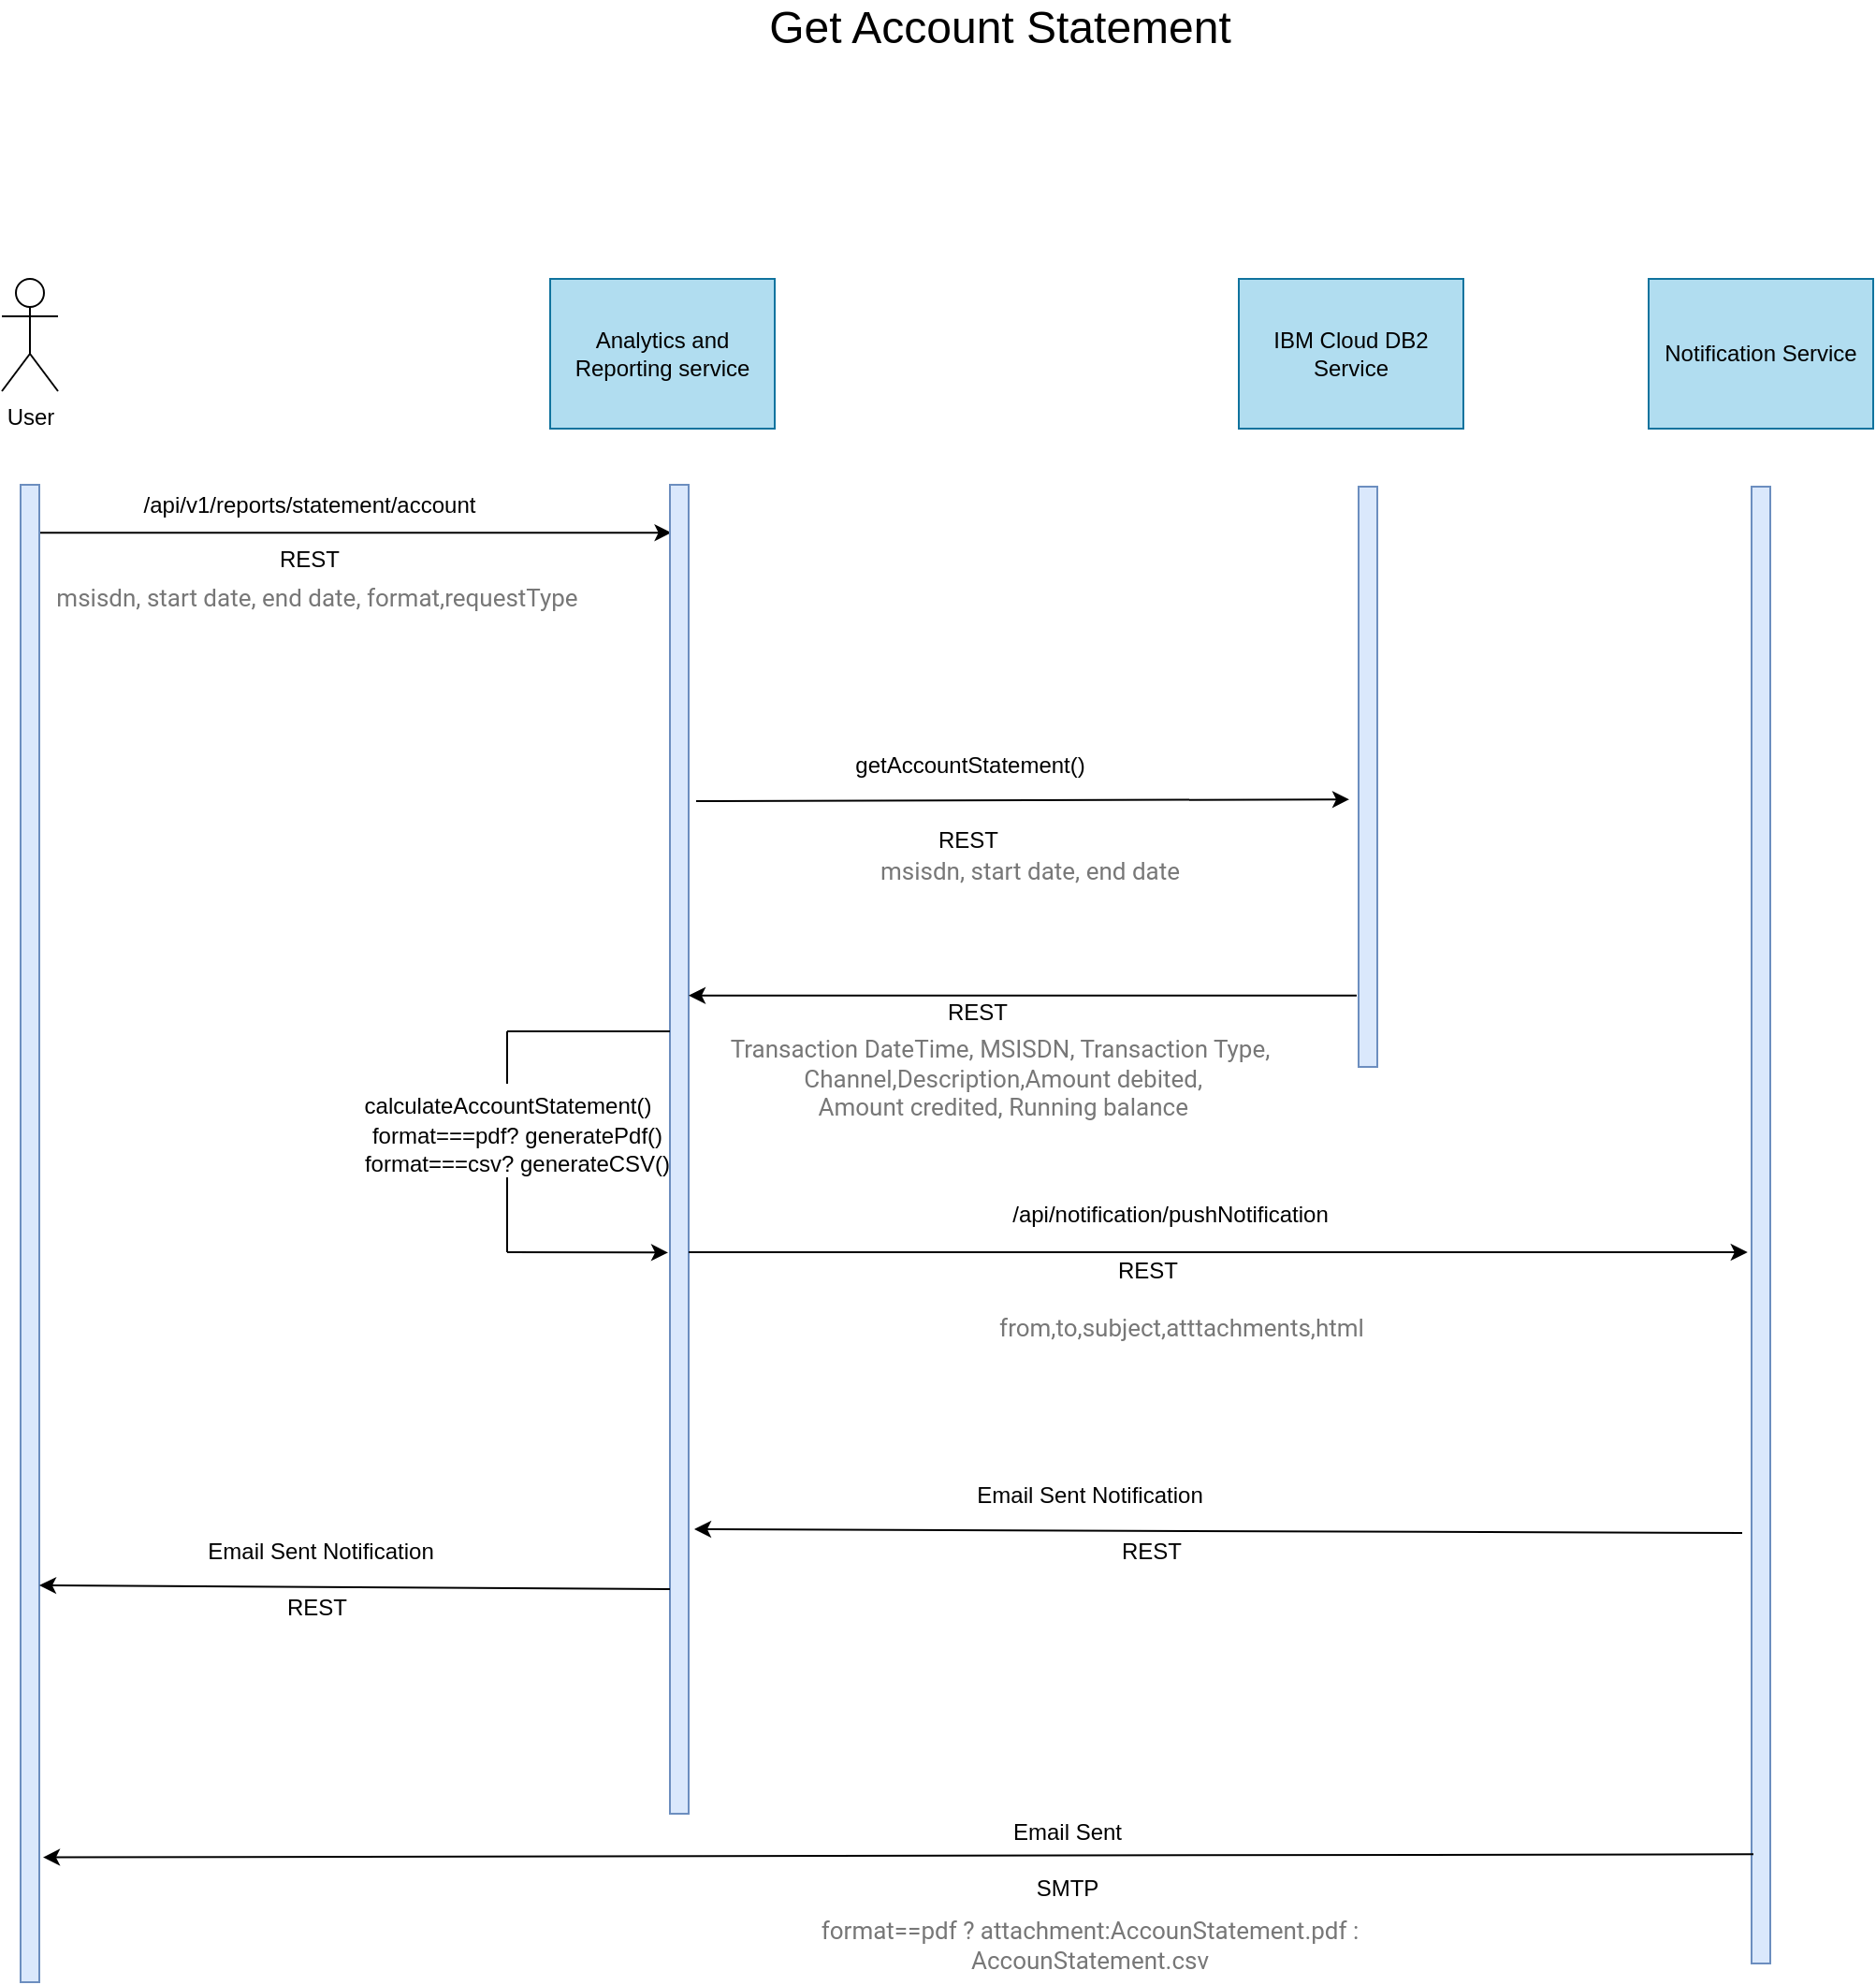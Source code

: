 <mxfile version="13.7.1" type="device"><diagram id="_PWsb3Hp9DCBzWkDlzBO" name="getAccountBalance"><mxGraphModel dx="1186" dy="1942" grid="1" gridSize="10" guides="1" tooltips="1" connect="1" arrows="1" fold="1" page="1" pageScale="1" pageWidth="827" pageHeight="1169" math="0" shadow="0"><root><mxCell id="2ZHaPjhBb1C0ohGX3f1B-0"/><mxCell id="2ZHaPjhBb1C0ohGX3f1B-1" parent="2ZHaPjhBb1C0ohGX3f1B-0"/><mxCell id="2ZHaPjhBb1C0ohGX3f1B-2" value="&lt;font style=&quot;font-size: 24px&quot;&gt;Get Account Statement&lt;br&gt;&lt;br&gt;&lt;/font&gt;" style="text;html=1;align=center;verticalAlign=middle;resizable=0;points=[];autosize=1;" parent="2ZHaPjhBb1C0ohGX3f1B-1" vertex="1"><mxGeometry x="653" y="-1050" width="260" height="40" as="geometry"/></mxCell><mxCell id="2ZHaPjhBb1C0ohGX3f1B-4" value="Analytics and Reporting service" style="rounded=0;whiteSpace=wrap;html=1;fillColor=#b1ddf0;strokeColor=#10739e;" parent="2ZHaPjhBb1C0ohGX3f1B-1" vertex="1"><mxGeometry x="543" y="-910" width="120" height="80" as="geometry"/></mxCell><mxCell id="2ZHaPjhBb1C0ohGX3f1B-12" value="" style="endArrow=classic;html=1;entryX=0.08;entryY=0.08;entryDx=0;entryDy=0;entryPerimeter=0;" parent="2ZHaPjhBb1C0ohGX3f1B-1" edge="1"><mxGeometry width="50" height="50" relative="1" as="geometry"><mxPoint x="270" y="-774.4" as="sourcePoint"/><mxPoint x="607.8" y="-774.4" as="targetPoint"/></mxGeometry></mxCell><mxCell id="2ZHaPjhBb1C0ohGX3f1B-21" value="" style="html=1;points=[];perimeter=orthogonalPerimeter;align=center;fillColor=#dae8fc;strokeColor=#6c8ebf;" parent="2ZHaPjhBb1C0ohGX3f1B-1" vertex="1"><mxGeometry x="607" y="-800" width="10" height="710" as="geometry"/></mxCell><mxCell id="2ZHaPjhBb1C0ohGX3f1B-22" value="" style="html=1;points=[];perimeter=orthogonalPerimeter;align=center;fillColor=#dae8fc;strokeColor=#6c8ebf;" parent="2ZHaPjhBb1C0ohGX3f1B-1" vertex="1"><mxGeometry x="260" y="-800" width="10" height="800" as="geometry"/></mxCell><mxCell id="2ZHaPjhBb1C0ohGX3f1B-24" value="REST" style="text;html=1;align=center;verticalAlign=middle;resizable=0;points=[];autosize=1;" parent="2ZHaPjhBb1C0ohGX3f1B-1" vertex="1"><mxGeometry x="389" y="-770" width="50" height="20" as="geometry"/></mxCell><mxCell id="KAHtXUjT5dyIFF6U3BDo-0" value="/api/v1/reports/statement/account" style="text;html=1;align=center;verticalAlign=middle;resizable=0;points=[];autosize=1;" parent="2ZHaPjhBb1C0ohGX3f1B-1" vertex="1"><mxGeometry x="319" y="-799" width="190" height="20" as="geometry"/></mxCell><mxCell id="bUHIaAt5FKMswk-X3FDA-6" value="&lt;font color=&quot;#777777&quot; face=&quot;Roboto, RobotoDraft, Helvetica, Arial, sans-serif&quot;&gt;&lt;span style=&quot;font-size: 13px ; background-color: rgb(255 , 255 , 255)&quot;&gt;msisdn, start date, end date, format,requestType&lt;/span&gt;&lt;/font&gt;" style="text;html=1;align=center;verticalAlign=middle;resizable=0;points=[];autosize=1;rotation=0;" parent="2ZHaPjhBb1C0ohGX3f1B-1" vertex="1"><mxGeometry x="273" y="-750" width="290" height="20" as="geometry"/></mxCell><mxCell id="bUHIaAt5FKMswk-X3FDA-7" value="IBM Cloud DB2 Service" style="rounded=0;whiteSpace=wrap;html=1;fillColor=#b1ddf0;strokeColor=#10739e;" parent="2ZHaPjhBb1C0ohGX3f1B-1" vertex="1"><mxGeometry x="911" y="-910" width="120" height="80" as="geometry"/></mxCell><mxCell id="bUHIaAt5FKMswk-X3FDA-8" value="" style="endArrow=classic;html=1;entryX=-0.5;entryY=0.539;entryDx=0;entryDy=0;entryPerimeter=0;" parent="2ZHaPjhBb1C0ohGX3f1B-1" target="bUHIaAt5FKMswk-X3FDA-14" edge="1"><mxGeometry width="50" height="50" relative="1" as="geometry"><mxPoint x="621" y="-631" as="sourcePoint"/><mxPoint x="964" y="-629" as="targetPoint"/></mxGeometry></mxCell><mxCell id="bUHIaAt5FKMswk-X3FDA-9" value="REST" style="text;html=1;align=center;verticalAlign=middle;resizable=0;points=[];autosize=1;" parent="2ZHaPjhBb1C0ohGX3f1B-1" vertex="1"><mxGeometry x="746" y="-528" width="50" height="20" as="geometry"/></mxCell><mxCell id="bUHIaAt5FKMswk-X3FDA-14" value="" style="html=1;points=[];perimeter=orthogonalPerimeter;align=center;fillColor=#dae8fc;strokeColor=#6c8ebf;" parent="2ZHaPjhBb1C0ohGX3f1B-1" vertex="1"><mxGeometry x="975" y="-799" width="10" height="310" as="geometry"/></mxCell><mxCell id="bUHIaAt5FKMswk-X3FDA-15" value="getAccountStatement()" style="text;html=1;align=center;verticalAlign=middle;resizable=0;points=[];autosize=1;" parent="2ZHaPjhBb1C0ohGX3f1B-1" vertex="1"><mxGeometry x="697" y="-660" width="140" height="20" as="geometry"/></mxCell><mxCell id="bUHIaAt5FKMswk-X3FDA-16" value="" style="endArrow=classic;html=1;exitX=-0.1;exitY=0.877;exitDx=0;exitDy=0;exitPerimeter=0;" parent="2ZHaPjhBb1C0ohGX3f1B-1" source="bUHIaAt5FKMswk-X3FDA-14" target="2ZHaPjhBb1C0ohGX3f1B-21" edge="1"><mxGeometry width="50" height="50" relative="1" as="geometry"><mxPoint x="964" y="-564.06" as="sourcePoint"/><mxPoint x="632" y="-565.94" as="targetPoint"/></mxGeometry></mxCell><mxCell id="bUHIaAt5FKMswk-X3FDA-17" value="REST" style="text;html=1;align=center;verticalAlign=middle;resizable=0;points=[];autosize=1;" parent="2ZHaPjhBb1C0ohGX3f1B-1" vertex="1"><mxGeometry x="741" y="-620" width="50" height="20" as="geometry"/></mxCell><mxCell id="bUHIaAt5FKMswk-X3FDA-19" value="" style="endArrow=classic;html=1;" parent="2ZHaPjhBb1C0ohGX3f1B-1" edge="1"><mxGeometry width="50" height="50" relative="1" as="geometry"><mxPoint x="617" y="-390" as="sourcePoint"/><mxPoint x="1182.9" y="-390" as="targetPoint"/></mxGeometry></mxCell><mxCell id="bUHIaAt5FKMswk-X3FDA-21" value="/api/notification/pushNotification" style="text;html=1;align=center;verticalAlign=middle;resizable=0;points=[];autosize=1;" parent="2ZHaPjhBb1C0ohGX3f1B-1" vertex="1"><mxGeometry x="784" y="-420" width="180" height="20" as="geometry"/></mxCell><mxCell id="bUHIaAt5FKMswk-X3FDA-22" value="REST" style="text;html=1;align=center;verticalAlign=middle;resizable=0;points=[];autosize=1;" parent="2ZHaPjhBb1C0ohGX3f1B-1" vertex="1"><mxGeometry x="837" y="-390" width="50" height="20" as="geometry"/></mxCell><mxCell id="bUHIaAt5FKMswk-X3FDA-23" value="&lt;font color=&quot;#777777&quot; face=&quot;Roboto, RobotoDraft, Helvetica, Arial, sans-serif&quot;&gt;&lt;span style=&quot;font-size: 13px ; background-color: rgb(255 , 255 , 255)&quot;&gt;from,to,subject,atttachments,html&lt;/span&gt;&lt;/font&gt;" style="text;html=1;align=center;verticalAlign=middle;resizable=0;points=[];autosize=1;" parent="2ZHaPjhBb1C0ohGX3f1B-1" vertex="1"><mxGeometry x="775" y="-360" width="210" height="20" as="geometry"/></mxCell><mxCell id="bUHIaAt5FKMswk-X3FDA-24" value="Notification Service" style="rounded=0;whiteSpace=wrap;html=1;fillColor=#b1ddf0;strokeColor=#10739e;" parent="2ZHaPjhBb1C0ohGX3f1B-1" vertex="1"><mxGeometry x="1130" y="-910" width="120" height="80" as="geometry"/></mxCell><mxCell id="bUHIaAt5FKMswk-X3FDA-25" value="" style="html=1;points=[];perimeter=orthogonalPerimeter;align=center;fillColor=#dae8fc;strokeColor=#6c8ebf;" parent="2ZHaPjhBb1C0ohGX3f1B-1" vertex="1"><mxGeometry x="1185" y="-799" width="10" height="789" as="geometry"/></mxCell><mxCell id="bUHIaAt5FKMswk-X3FDA-30" value="" style="endArrow=classic;html=1;" parent="2ZHaPjhBb1C0ohGX3f1B-1" edge="1"><mxGeometry width="50" height="50" relative="1" as="geometry"><mxPoint x="1180" y="-240" as="sourcePoint"/><mxPoint x="620" y="-242" as="targetPoint"/></mxGeometry></mxCell><mxCell id="bUHIaAt5FKMswk-X3FDA-31" value="Email Sent Notification" style="text;html=1;align=center;verticalAlign=middle;resizable=0;points=[];autosize=1;" parent="2ZHaPjhBb1C0ohGX3f1B-1" vertex="1"><mxGeometry x="761" y="-270" width="140" height="20" as="geometry"/></mxCell><mxCell id="bUHIaAt5FKMswk-X3FDA-32" value="User&lt;br&gt;" style="shape=umlActor;verticalLabelPosition=bottom;verticalAlign=top;html=1;" parent="2ZHaPjhBb1C0ohGX3f1B-1" vertex="1"><mxGeometry x="250" y="-910" width="30" height="60" as="geometry"/></mxCell><mxCell id="-XH11LGpDyzoOALWaO_m-0" value="&lt;font color=&quot;#777777&quot; face=&quot;Roboto, RobotoDraft, Helvetica, Arial, sans-serif&quot;&gt;&lt;span style=&quot;font-size: 13px&quot;&gt;Transaction DateTime, MSISDN, Transaction Type,&lt;br&gt;&amp;nbsp;Channel,Description,Amount debited,&lt;br&gt;&amp;nbsp;Amount credited, Running balance&lt;/span&gt;&lt;/font&gt;" style="text;html=1;align=center;verticalAlign=middle;resizable=0;points=[];autosize=1;" vertex="1" parent="2ZHaPjhBb1C0ohGX3f1B-1"><mxGeometry x="633" y="-508" width="300" height="50" as="geometry"/></mxCell><mxCell id="-XH11LGpDyzoOALWaO_m-3" value="" style="endArrow=none;html=1;" edge="1" parent="2ZHaPjhBb1C0ohGX3f1B-1"><mxGeometry width="50" height="50" relative="1" as="geometry"><mxPoint x="520" y="-390" as="sourcePoint"/><mxPoint x="520" y="-430" as="targetPoint"/></mxGeometry></mxCell><mxCell id="-XH11LGpDyzoOALWaO_m-4" value="" style="endArrow=none;html=1;" edge="1" parent="2ZHaPjhBb1C0ohGX3f1B-1"><mxGeometry width="50" height="50" relative="1" as="geometry"><mxPoint x="520" y="-480" as="sourcePoint"/><mxPoint x="520" y="-508" as="targetPoint"/></mxGeometry></mxCell><mxCell id="-XH11LGpDyzoOALWaO_m-5" value="" style="endArrow=none;html=1;" edge="1" parent="2ZHaPjhBb1C0ohGX3f1B-1"><mxGeometry width="50" height="50" relative="1" as="geometry"><mxPoint x="520" y="-508" as="sourcePoint"/><mxPoint x="607" y="-508" as="targetPoint"/></mxGeometry></mxCell><mxCell id="-XH11LGpDyzoOALWaO_m-6" value="calculateAccountStatement()" style="text;html=1;align=center;verticalAlign=middle;resizable=0;points=[];autosize=1;" vertex="1" parent="2ZHaPjhBb1C0ohGX3f1B-1"><mxGeometry x="435" y="-478" width="170" height="20" as="geometry"/></mxCell><mxCell id="-XH11LGpDyzoOALWaO_m-7" value="" style="endArrow=classic;html=1;entryX=-0.1;entryY=0.877;entryDx=0;entryDy=0;entryPerimeter=0;" edge="1" parent="2ZHaPjhBb1C0ohGX3f1B-1"><mxGeometry width="50" height="50" relative="1" as="geometry"><mxPoint x="520" y="-390" as="sourcePoint"/><mxPoint x="606" y="-389.81" as="targetPoint"/></mxGeometry></mxCell><mxCell id="-XH11LGpDyzoOALWaO_m-8" value="" style="endArrow=classic;html=1;exitX=0;exitY=0.831;exitDx=0;exitDy=0;exitPerimeter=0;" edge="1" parent="2ZHaPjhBb1C0ohGX3f1B-1" source="2ZHaPjhBb1C0ohGX3f1B-21"><mxGeometry width="50" height="50" relative="1" as="geometry"><mxPoint x="830" y="-210" as="sourcePoint"/><mxPoint x="270" y="-212" as="targetPoint"/></mxGeometry></mxCell><mxCell id="-XH11LGpDyzoOALWaO_m-9" value="Email Sent Notification" style="text;html=1;align=center;verticalAlign=middle;resizable=0;points=[];autosize=1;" vertex="1" parent="2ZHaPjhBb1C0ohGX3f1B-1"><mxGeometry x="350" y="-240" width="140" height="20" as="geometry"/></mxCell><mxCell id="-XH11LGpDyzoOALWaO_m-10" value="format===pdf? generatePdf()&lt;br&gt;format===csv? generateCSV()" style="text;html=1;align=center;verticalAlign=middle;resizable=0;points=[];autosize=1;" vertex="1" parent="2ZHaPjhBb1C0ohGX3f1B-1"><mxGeometry x="435" y="-460" width="180" height="30" as="geometry"/></mxCell><mxCell id="-XH11LGpDyzoOALWaO_m-11" value="" style="endArrow=classic;html=1;entryX=1.2;entryY=0.942;entryDx=0;entryDy=0;entryPerimeter=0;exitX=0.1;exitY=0.926;exitDx=0;exitDy=0;exitPerimeter=0;" edge="1" parent="2ZHaPjhBb1C0ohGX3f1B-1" source="bUHIaAt5FKMswk-X3FDA-25"><mxGeometry width="50" height="50" relative="1" as="geometry"><mxPoint x="1180" y="-67" as="sourcePoint"/><mxPoint x="272" y="-66.69" as="targetPoint"/></mxGeometry></mxCell><mxCell id="-XH11LGpDyzoOALWaO_m-12" value="Email Sent" style="text;html=1;align=center;verticalAlign=middle;resizable=0;points=[];autosize=1;" vertex="1" parent="2ZHaPjhBb1C0ohGX3f1B-1"><mxGeometry x="784" y="-90" width="70" height="20" as="geometry"/></mxCell><mxCell id="-XH11LGpDyzoOALWaO_m-13" value="&lt;div&gt;&lt;font color=&quot;#777777&quot; face=&quot;Roboto, RobotoDraft, Helvetica, Arial, sans-serif&quot;&gt;&lt;span style=&quot;font-size: 13px ; background-color: rgb(255 , 255 , 255)&quot;&gt;format==pdf ? attachment:AccounStatement.pdf :&lt;/span&gt;&lt;/font&gt;&lt;/div&gt;&lt;span style=&quot;color: rgb(119 , 119 , 119) ; font-family: &amp;#34;roboto&amp;#34; , &amp;#34;robotodraft&amp;#34; , &amp;#34;helvetica&amp;#34; , &amp;#34;arial&amp;#34; , sans-serif ; font-size: 13px ; background-color: rgb(255 , 255 , 255)&quot;&gt;AccounStatement.csv&lt;/span&gt;" style="text;html=1;align=center;verticalAlign=middle;resizable=0;points=[];autosize=1;" vertex="1" parent="2ZHaPjhBb1C0ohGX3f1B-1"><mxGeometry x="681" y="-40" width="300" height="40" as="geometry"/></mxCell><mxCell id="-XH11LGpDyzoOALWaO_m-14" value="SMTP" style="text;html=1;align=center;verticalAlign=middle;resizable=0;points=[];autosize=1;" vertex="1" parent="2ZHaPjhBb1C0ohGX3f1B-1"><mxGeometry x="794" y="-60" width="50" height="20" as="geometry"/></mxCell><mxCell id="-XH11LGpDyzoOALWaO_m-15" value="&lt;font color=&quot;#777777&quot; face=&quot;Roboto, RobotoDraft, Helvetica, Arial, sans-serif&quot;&gt;&lt;span style=&quot;font-size: 13px ; background-color: rgb(255 , 255 , 255)&quot;&gt;msisdn, start date, end date&lt;/span&gt;&lt;/font&gt;" style="text;html=1;align=center;verticalAlign=middle;resizable=0;points=[];autosize=1;rotation=0;" vertex="1" parent="2ZHaPjhBb1C0ohGX3f1B-1"><mxGeometry x="709" y="-604" width="180" height="20" as="geometry"/></mxCell><mxCell id="-XH11LGpDyzoOALWaO_m-16" value="REST" style="text;html=1;align=center;verticalAlign=middle;resizable=0;points=[];autosize=1;" vertex="1" parent="2ZHaPjhBb1C0ohGX3f1B-1"><mxGeometry x="839" y="-240" width="50" height="20" as="geometry"/></mxCell><mxCell id="-XH11LGpDyzoOALWaO_m-17" value="REST" style="text;html=1;align=center;verticalAlign=middle;resizable=0;points=[];autosize=1;" vertex="1" parent="2ZHaPjhBb1C0ohGX3f1B-1"><mxGeometry x="393" y="-210" width="50" height="20" as="geometry"/></mxCell></root></mxGraphModel></diagram></mxfile>
